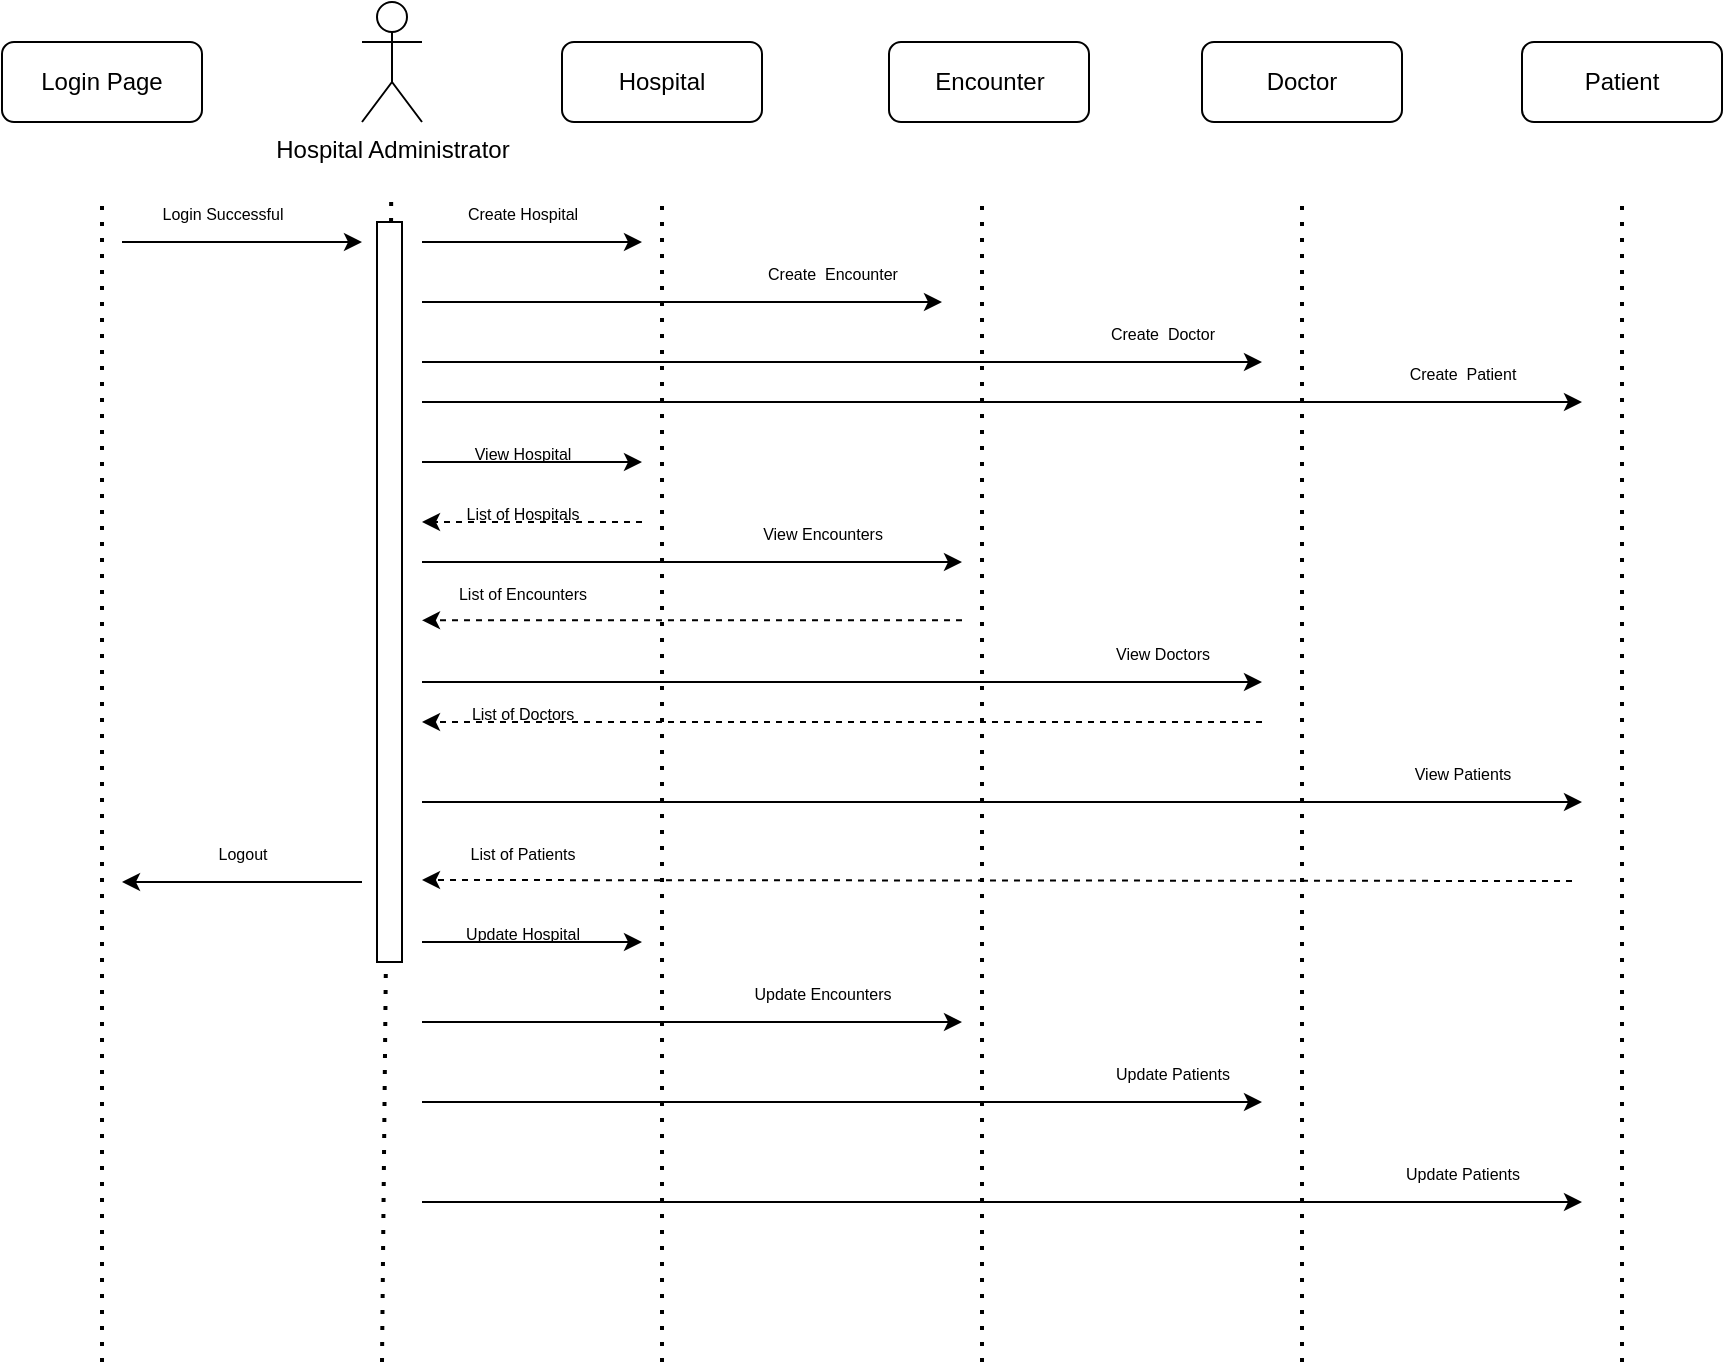 <mxfile version="20.3.7" type="device"><diagram id="UmCTJ87nZICde-wo_Gb0" name="Page-1"><mxGraphModel dx="1383" dy="515" grid="1" gridSize="10" guides="1" tooltips="1" connect="1" arrows="1" fold="1" page="0" pageScale="1" pageWidth="827" pageHeight="1169" math="0" shadow="0"><root><mxCell id="0"/><mxCell id="1" parent="0"/><mxCell id="RSgFTvbh1BYIyl6I-pd2-1" value="Hospital Administrator" style="shape=umlActor;verticalLabelPosition=bottom;verticalAlign=top;html=1;outlineConnect=0;" vertex="1" parent="1"><mxGeometry x="50" y="40" width="30" height="60" as="geometry"/></mxCell><mxCell id="RSgFTvbh1BYIyl6I-pd2-8" value="" style="endArrow=none;dashed=1;html=1;dashPattern=1 3;strokeWidth=2;rounded=0;startArrow=none;" edge="1" parent="1" source="RSgFTvbh1BYIyl6I-pd2-36"><mxGeometry width="50" height="50" relative="1" as="geometry"><mxPoint x="65" y="480" as="sourcePoint"/><mxPoint x="64.58" y="140" as="targetPoint"/></mxGeometry></mxCell><mxCell id="RSgFTvbh1BYIyl6I-pd2-14" value="" style="endArrow=none;dashed=1;html=1;dashPattern=1 3;strokeWidth=2;rounded=0;" edge="1" parent="1"><mxGeometry width="50" height="50" relative="1" as="geometry"><mxPoint x="200" y="720" as="sourcePoint"/><mxPoint x="200.0" y="140" as="targetPoint"/></mxGeometry></mxCell><mxCell id="RSgFTvbh1BYIyl6I-pd2-15" value="" style="endArrow=none;dashed=1;html=1;dashPattern=1 3;strokeWidth=2;rounded=0;" edge="1" parent="1"><mxGeometry width="50" height="50" relative="1" as="geometry"><mxPoint x="360" y="720" as="sourcePoint"/><mxPoint x="360" y="140" as="targetPoint"/></mxGeometry></mxCell><mxCell id="RSgFTvbh1BYIyl6I-pd2-16" value="" style="endArrow=none;dashed=1;html=1;dashPattern=1 3;strokeWidth=2;rounded=0;" edge="1" parent="1"><mxGeometry width="50" height="50" relative="1" as="geometry"><mxPoint x="520" y="720" as="sourcePoint"/><mxPoint x="520" y="140" as="targetPoint"/></mxGeometry></mxCell><mxCell id="RSgFTvbh1BYIyl6I-pd2-17" value="" style="endArrow=none;dashed=1;html=1;dashPattern=1 3;strokeWidth=2;rounded=0;" edge="1" parent="1"><mxGeometry width="50" height="50" relative="1" as="geometry"><mxPoint x="680" y="720" as="sourcePoint"/><mxPoint x="680" y="140" as="targetPoint"/></mxGeometry></mxCell><mxCell id="RSgFTvbh1BYIyl6I-pd2-18" value="Hospital" style="rounded=1;whiteSpace=wrap;html=1;" vertex="1" parent="1"><mxGeometry x="150" y="60" width="100" height="40" as="geometry"/></mxCell><mxCell id="RSgFTvbh1BYIyl6I-pd2-19" value="Doctor" style="rounded=1;whiteSpace=wrap;html=1;" vertex="1" parent="1"><mxGeometry x="470" y="60" width="100" height="40" as="geometry"/></mxCell><mxCell id="RSgFTvbh1BYIyl6I-pd2-20" value="Patient" style="rounded=1;whiteSpace=wrap;html=1;" vertex="1" parent="1"><mxGeometry x="630" y="60" width="100" height="40" as="geometry"/></mxCell><mxCell id="RSgFTvbh1BYIyl6I-pd2-21" value="Encounter" style="rounded=1;whiteSpace=wrap;html=1;" vertex="1" parent="1"><mxGeometry x="313.5" y="60" width="100" height="40" as="geometry"/></mxCell><mxCell id="RSgFTvbh1BYIyl6I-pd2-23" value="" style="endArrow=classic;html=1;rounded=0;" edge="1" parent="1"><mxGeometry width="50" height="50" relative="1" as="geometry"><mxPoint x="80" y="160" as="sourcePoint"/><mxPoint x="190" y="160" as="targetPoint"/></mxGeometry></mxCell><mxCell id="RSgFTvbh1BYIyl6I-pd2-24" value="&lt;span style=&quot;font-size: 8px;&quot;&gt;Create Hospital&lt;/span&gt;" style="text;html=1;align=center;verticalAlign=middle;resizable=0;points=[];autosize=1;strokeColor=none;fillColor=none;strokeWidth=1;" vertex="1" parent="1"><mxGeometry x="90" y="130" width="80" height="30" as="geometry"/></mxCell><mxCell id="RSgFTvbh1BYIyl6I-pd2-25" value="" style="endArrow=classic;html=1;rounded=0;fontSize=8;" edge="1" parent="1"><mxGeometry width="50" height="50" relative="1" as="geometry"><mxPoint x="80" y="190" as="sourcePoint"/><mxPoint x="340" y="190" as="targetPoint"/></mxGeometry></mxCell><mxCell id="RSgFTvbh1BYIyl6I-pd2-26" value="&lt;span style=&quot;font-size: 8px;&quot;&gt;Create&amp;nbsp; Encounter&lt;/span&gt;" style="text;html=1;align=center;verticalAlign=middle;resizable=0;points=[];autosize=1;strokeColor=none;fillColor=none;strokeWidth=1;" vertex="1" parent="1"><mxGeometry x="240" y="160" width="90" height="30" as="geometry"/></mxCell><mxCell id="RSgFTvbh1BYIyl6I-pd2-27" value="" style="endArrow=classic;html=1;rounded=0;fontSize=8;" edge="1" parent="1"><mxGeometry width="50" height="50" relative="1" as="geometry"><mxPoint x="80" y="220" as="sourcePoint"/><mxPoint x="500" y="220" as="targetPoint"/></mxGeometry></mxCell><mxCell id="RSgFTvbh1BYIyl6I-pd2-28" value="&lt;span style=&quot;font-size: 8px;&quot;&gt;Create&amp;nbsp; Doctor&lt;/span&gt;" style="text;html=1;align=center;verticalAlign=middle;resizable=0;points=[];autosize=1;strokeColor=none;fillColor=none;strokeWidth=1;" vertex="1" parent="1"><mxGeometry x="410" y="190" width="80" height="30" as="geometry"/></mxCell><mxCell id="RSgFTvbh1BYIyl6I-pd2-29" value="" style="endArrow=classic;html=1;rounded=0;fontSize=8;" edge="1" parent="1"><mxGeometry width="50" height="50" relative="1" as="geometry"><mxPoint x="80" y="240" as="sourcePoint"/><mxPoint x="660" y="240" as="targetPoint"/></mxGeometry></mxCell><mxCell id="RSgFTvbh1BYIyl6I-pd2-30" value="&lt;span style=&quot;font-size: 8px;&quot;&gt;Create&amp;nbsp; Patient&lt;/span&gt;" style="text;html=1;align=center;verticalAlign=middle;resizable=0;points=[];autosize=1;strokeColor=none;fillColor=none;strokeWidth=1;" vertex="1" parent="1"><mxGeometry x="560" y="210" width="80" height="30" as="geometry"/></mxCell><mxCell id="RSgFTvbh1BYIyl6I-pd2-32" value="Login Page" style="rounded=1;whiteSpace=wrap;html=1;" vertex="1" parent="1"><mxGeometry x="-130" y="60" width="100" height="40" as="geometry"/></mxCell><mxCell id="RSgFTvbh1BYIyl6I-pd2-33" value="" style="endArrow=none;dashed=1;html=1;dashPattern=1 3;strokeWidth=2;rounded=0;" edge="1" parent="1"><mxGeometry width="50" height="50" relative="1" as="geometry"><mxPoint x="-80" y="720" as="sourcePoint"/><mxPoint x="-80.0" y="140" as="targetPoint"/></mxGeometry></mxCell><mxCell id="RSgFTvbh1BYIyl6I-pd2-34" value="&lt;span style=&quot;font-size: 8px;&quot;&gt;Login Successful&lt;/span&gt;" style="text;html=1;align=center;verticalAlign=middle;resizable=0;points=[];autosize=1;strokeColor=none;fillColor=none;strokeWidth=1;" vertex="1" parent="1"><mxGeometry x="-60" y="130" width="80" height="30" as="geometry"/></mxCell><mxCell id="RSgFTvbh1BYIyl6I-pd2-35" value="" style="endArrow=classic;html=1;rounded=0;" edge="1" parent="1"><mxGeometry width="50" height="50" relative="1" as="geometry"><mxPoint x="-70" y="160" as="sourcePoint"/><mxPoint x="50" y="160" as="targetPoint"/></mxGeometry></mxCell><mxCell id="RSgFTvbh1BYIyl6I-pd2-36" value="" style="rounded=0;whiteSpace=wrap;html=1;strokeWidth=1;fontSize=8;direction=south;" vertex="1" parent="1"><mxGeometry x="57.5" y="150" width="12.5" height="370" as="geometry"/></mxCell><mxCell id="RSgFTvbh1BYIyl6I-pd2-37" value="" style="endArrow=none;dashed=1;html=1;dashPattern=1 3;strokeWidth=2;rounded=0;" edge="1" parent="1" target="RSgFTvbh1BYIyl6I-pd2-36"><mxGeometry width="50" height="50" relative="1" as="geometry"><mxPoint x="60" y="720" as="sourcePoint"/><mxPoint x="64.58" y="140" as="targetPoint"/></mxGeometry></mxCell><mxCell id="RSgFTvbh1BYIyl6I-pd2-38" value="" style="endArrow=classic;html=1;rounded=0;" edge="1" parent="1"><mxGeometry width="50" height="50" relative="1" as="geometry"><mxPoint x="50" y="480" as="sourcePoint"/><mxPoint x="-70" y="480" as="targetPoint"/></mxGeometry></mxCell><mxCell id="RSgFTvbh1BYIyl6I-pd2-39" value="&lt;span style=&quot;font-size: 8px;&quot;&gt;Logout&lt;/span&gt;" style="text;html=1;align=center;verticalAlign=middle;resizable=0;points=[];autosize=1;strokeColor=none;fillColor=none;strokeWidth=1;" vertex="1" parent="1"><mxGeometry x="-35" y="450" width="50" height="30" as="geometry"/></mxCell><mxCell id="RSgFTvbh1BYIyl6I-pd2-40" value="" style="endArrow=classic;html=1;rounded=0;" edge="1" parent="1"><mxGeometry width="50" height="50" relative="1" as="geometry"><mxPoint x="80" y="270" as="sourcePoint"/><mxPoint x="190" y="270" as="targetPoint"/></mxGeometry></mxCell><mxCell id="RSgFTvbh1BYIyl6I-pd2-41" value="&lt;span style=&quot;font-size: 8px;&quot;&gt;View Hospital&lt;/span&gt;" style="text;html=1;align=center;verticalAlign=middle;resizable=0;points=[];autosize=1;strokeColor=none;fillColor=none;strokeWidth=1;" vertex="1" parent="1"><mxGeometry x="95" y="250" width="70" height="30" as="geometry"/></mxCell><mxCell id="RSgFTvbh1BYIyl6I-pd2-43" value="" style="endArrow=classic;html=1;rounded=0;dashed=1;" edge="1" parent="1"><mxGeometry width="50" height="50" relative="1" as="geometry"><mxPoint x="190" y="300" as="sourcePoint"/><mxPoint x="80" y="300" as="targetPoint"/></mxGeometry></mxCell><mxCell id="RSgFTvbh1BYIyl6I-pd2-46" value="&lt;span style=&quot;font-size: 8px;&quot;&gt;List of Hospitals&lt;/span&gt;" style="text;html=1;align=center;verticalAlign=middle;resizable=0;points=[];autosize=1;strokeColor=none;fillColor=none;strokeWidth=1;" vertex="1" parent="1"><mxGeometry x="90" y="280" width="80" height="30" as="geometry"/></mxCell><mxCell id="RSgFTvbh1BYIyl6I-pd2-47" value="" style="endArrow=classic;html=1;rounded=0;fontSize=8;" edge="1" parent="1"><mxGeometry width="50" height="50" relative="1" as="geometry"><mxPoint x="80" y="320" as="sourcePoint"/><mxPoint x="350" y="320" as="targetPoint"/></mxGeometry></mxCell><mxCell id="RSgFTvbh1BYIyl6I-pd2-48" value="" style="endArrow=classic;html=1;rounded=0;dashed=1;" edge="1" parent="1"><mxGeometry width="50" height="50" relative="1" as="geometry"><mxPoint x="350" y="349.17" as="sourcePoint"/><mxPoint x="80" y="349.17" as="targetPoint"/></mxGeometry></mxCell><mxCell id="RSgFTvbh1BYIyl6I-pd2-49" value="&lt;span style=&quot;font-size: 8px;&quot;&gt;View Encounters&lt;/span&gt;" style="text;html=1;align=center;verticalAlign=middle;resizable=0;points=[];autosize=1;strokeColor=none;fillColor=none;strokeWidth=1;rotation=0;" vertex="1" parent="1"><mxGeometry x="240" y="290" width="80" height="30" as="geometry"/></mxCell><mxCell id="RSgFTvbh1BYIyl6I-pd2-50" value="&lt;span style=&quot;font-size: 8px;&quot;&gt;List of Encounters&lt;/span&gt;" style="text;html=1;align=center;verticalAlign=middle;resizable=0;points=[];autosize=1;strokeColor=none;fillColor=none;strokeWidth=1;" vertex="1" parent="1"><mxGeometry x="85" y="320" width="90" height="30" as="geometry"/></mxCell><mxCell id="RSgFTvbh1BYIyl6I-pd2-53" value="" style="endArrow=classic;html=1;rounded=0;fontSize=8;" edge="1" parent="1"><mxGeometry width="50" height="50" relative="1" as="geometry"><mxPoint x="80" y="380" as="sourcePoint"/><mxPoint x="500" y="380" as="targetPoint"/></mxGeometry></mxCell><mxCell id="RSgFTvbh1BYIyl6I-pd2-54" value="&lt;span style=&quot;font-size: 8px;&quot;&gt;View Doctors&lt;/span&gt;" style="text;html=1;align=center;verticalAlign=middle;resizable=0;points=[];autosize=1;strokeColor=none;fillColor=none;strokeWidth=1;" vertex="1" parent="1"><mxGeometry x="415" y="350" width="70" height="30" as="geometry"/></mxCell><mxCell id="RSgFTvbh1BYIyl6I-pd2-55" value="" style="endArrow=classic;html=1;rounded=0;fontSize=8;dashed=1;" edge="1" parent="1"><mxGeometry width="50" height="50" relative="1" as="geometry"><mxPoint x="500" y="400" as="sourcePoint"/><mxPoint x="80" y="400" as="targetPoint"/></mxGeometry></mxCell><mxCell id="RSgFTvbh1BYIyl6I-pd2-56" value="&lt;span style=&quot;font-size: 8px;&quot;&gt;List of Doctors&lt;/span&gt;" style="text;html=1;align=center;verticalAlign=middle;resizable=0;points=[];autosize=1;strokeColor=none;fillColor=none;strokeWidth=1;" vertex="1" parent="1"><mxGeometry x="95" y="380" width="70" height="30" as="geometry"/></mxCell><mxCell id="RSgFTvbh1BYIyl6I-pd2-57" value="" style="endArrow=classic;html=1;rounded=0;fontSize=8;" edge="1" parent="1"><mxGeometry width="50" height="50" relative="1" as="geometry"><mxPoint x="80" y="440" as="sourcePoint"/><mxPoint x="660" y="440" as="targetPoint"/></mxGeometry></mxCell><mxCell id="RSgFTvbh1BYIyl6I-pd2-58" value="&lt;span style=&quot;font-size: 8px;&quot;&gt;View Patients&lt;/span&gt;" style="text;html=1;align=center;verticalAlign=middle;resizable=0;points=[];autosize=1;strokeColor=none;fillColor=none;strokeWidth=1;" vertex="1" parent="1"><mxGeometry x="565" y="410" width="70" height="30" as="geometry"/></mxCell><mxCell id="RSgFTvbh1BYIyl6I-pd2-59" value="" style="endArrow=classic;html=1;rounded=0;fontSize=8;dashed=1;" edge="1" parent="1"><mxGeometry width="50" height="50" relative="1" as="geometry"><mxPoint x="655" y="479.5" as="sourcePoint"/><mxPoint x="80" y="479" as="targetPoint"/></mxGeometry></mxCell><mxCell id="RSgFTvbh1BYIyl6I-pd2-60" value="&lt;span style=&quot;font-size: 8px;&quot;&gt;List of Patients&lt;/span&gt;" style="text;html=1;align=center;verticalAlign=middle;resizable=0;points=[];autosize=1;strokeColor=none;fillColor=none;strokeWidth=1;" vertex="1" parent="1"><mxGeometry x="90" y="450" width="80" height="30" as="geometry"/></mxCell><mxCell id="RSgFTvbh1BYIyl6I-pd2-63" value="" style="endArrow=classic;html=1;rounded=0;" edge="1" parent="1"><mxGeometry width="50" height="50" relative="1" as="geometry"><mxPoint x="80" y="510" as="sourcePoint"/><mxPoint x="190" y="510" as="targetPoint"/></mxGeometry></mxCell><mxCell id="RSgFTvbh1BYIyl6I-pd2-64" value="&lt;span style=&quot;font-size: 8px;&quot;&gt;Update Hospital&lt;/span&gt;" style="text;html=1;align=center;verticalAlign=middle;resizable=0;points=[];autosize=1;strokeColor=none;fillColor=none;strokeWidth=1;" vertex="1" parent="1"><mxGeometry x="90" y="490" width="80" height="30" as="geometry"/></mxCell><mxCell id="RSgFTvbh1BYIyl6I-pd2-67" value="" style="endArrow=classic;html=1;rounded=0;fontSize=8;" edge="1" parent="1"><mxGeometry width="50" height="50" relative="1" as="geometry"><mxPoint x="80" y="550" as="sourcePoint"/><mxPoint x="350" y="550" as="targetPoint"/></mxGeometry></mxCell><mxCell id="RSgFTvbh1BYIyl6I-pd2-69" value="&lt;span style=&quot;font-size: 8px;&quot;&gt;Update Encounters&lt;/span&gt;" style="text;html=1;align=center;verticalAlign=middle;resizable=0;points=[];autosize=1;strokeColor=none;fillColor=none;strokeWidth=1;rotation=0;" vertex="1" parent="1"><mxGeometry x="235" y="520" width="90" height="30" as="geometry"/></mxCell><mxCell id="RSgFTvbh1BYIyl6I-pd2-71" value="" style="endArrow=classic;html=1;rounded=0;fontSize=8;" edge="1" parent="1"><mxGeometry width="50" height="50" relative="1" as="geometry"><mxPoint x="80" y="590" as="sourcePoint"/><mxPoint x="500" y="590" as="targetPoint"/></mxGeometry></mxCell><mxCell id="RSgFTvbh1BYIyl6I-pd2-74" value="" style="endArrow=classic;html=1;rounded=0;fontSize=8;" edge="1" parent="1"><mxGeometry width="50" height="50" relative="1" as="geometry"><mxPoint x="80" y="640.0" as="sourcePoint"/><mxPoint x="660" y="640.0" as="targetPoint"/></mxGeometry></mxCell><mxCell id="RSgFTvbh1BYIyl6I-pd2-75" value="&lt;span style=&quot;font-size: 8px;&quot;&gt;Update Patients&lt;/span&gt;" style="text;html=1;align=center;verticalAlign=middle;resizable=0;points=[];autosize=1;strokeColor=none;fillColor=none;strokeWidth=1;" vertex="1" parent="1"><mxGeometry x="560" y="610" width="80" height="30" as="geometry"/></mxCell><mxCell id="RSgFTvbh1BYIyl6I-pd2-78" value="&lt;span style=&quot;font-size: 8px;&quot;&gt;Update Patients&lt;/span&gt;" style="text;html=1;align=center;verticalAlign=middle;resizable=0;points=[];autosize=1;strokeColor=none;fillColor=none;strokeWidth=1;" vertex="1" parent="1"><mxGeometry x="415" y="560" width="80" height="30" as="geometry"/></mxCell></root></mxGraphModel></diagram></mxfile>